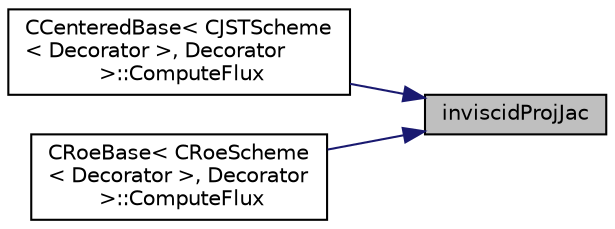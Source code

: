 digraph "inviscidProjJac"
{
 // LATEX_PDF_SIZE
  edge [fontname="Helvetica",fontsize="10",labelfontname="Helvetica",labelfontsize="10"];
  node [fontname="Helvetica",fontsize="10",shape=record];
  rankdir="RL";
  Node1 [label="inviscidProjJac",height=0.2,width=0.4,color="black", fillcolor="grey75", style="filled", fontcolor="black",tooltip="Jacobian of the convective flux (compressible flow, ideal gas)."];
  Node1 -> Node2 [dir="back",color="midnightblue",fontsize="10",style="solid",fontname="Helvetica"];
  Node2 [label="CCenteredBase\< CJSTScheme\l\< Decorator \>, Decorator\l \>::ComputeFlux",height=0.2,width=0.4,color="black", fillcolor="white", style="filled",URL="$classCCenteredBase.html#ac9b1510a81f92bcdc4c319b415d1ea82",tooltip="Implementation of the base centered flux."];
  Node1 -> Node3 [dir="back",color="midnightblue",fontsize="10",style="solid",fontname="Helvetica"];
  Node3 [label="CRoeBase\< CRoeScheme\l\< Decorator \>, Decorator\l \>::ComputeFlux",height=0.2,width=0.4,color="black", fillcolor="white", style="filled",URL="$classCRoeBase.html#a66014e97b96e951548712bc65bb2857e",tooltip="Implementation of the base Roe flux."];
}
